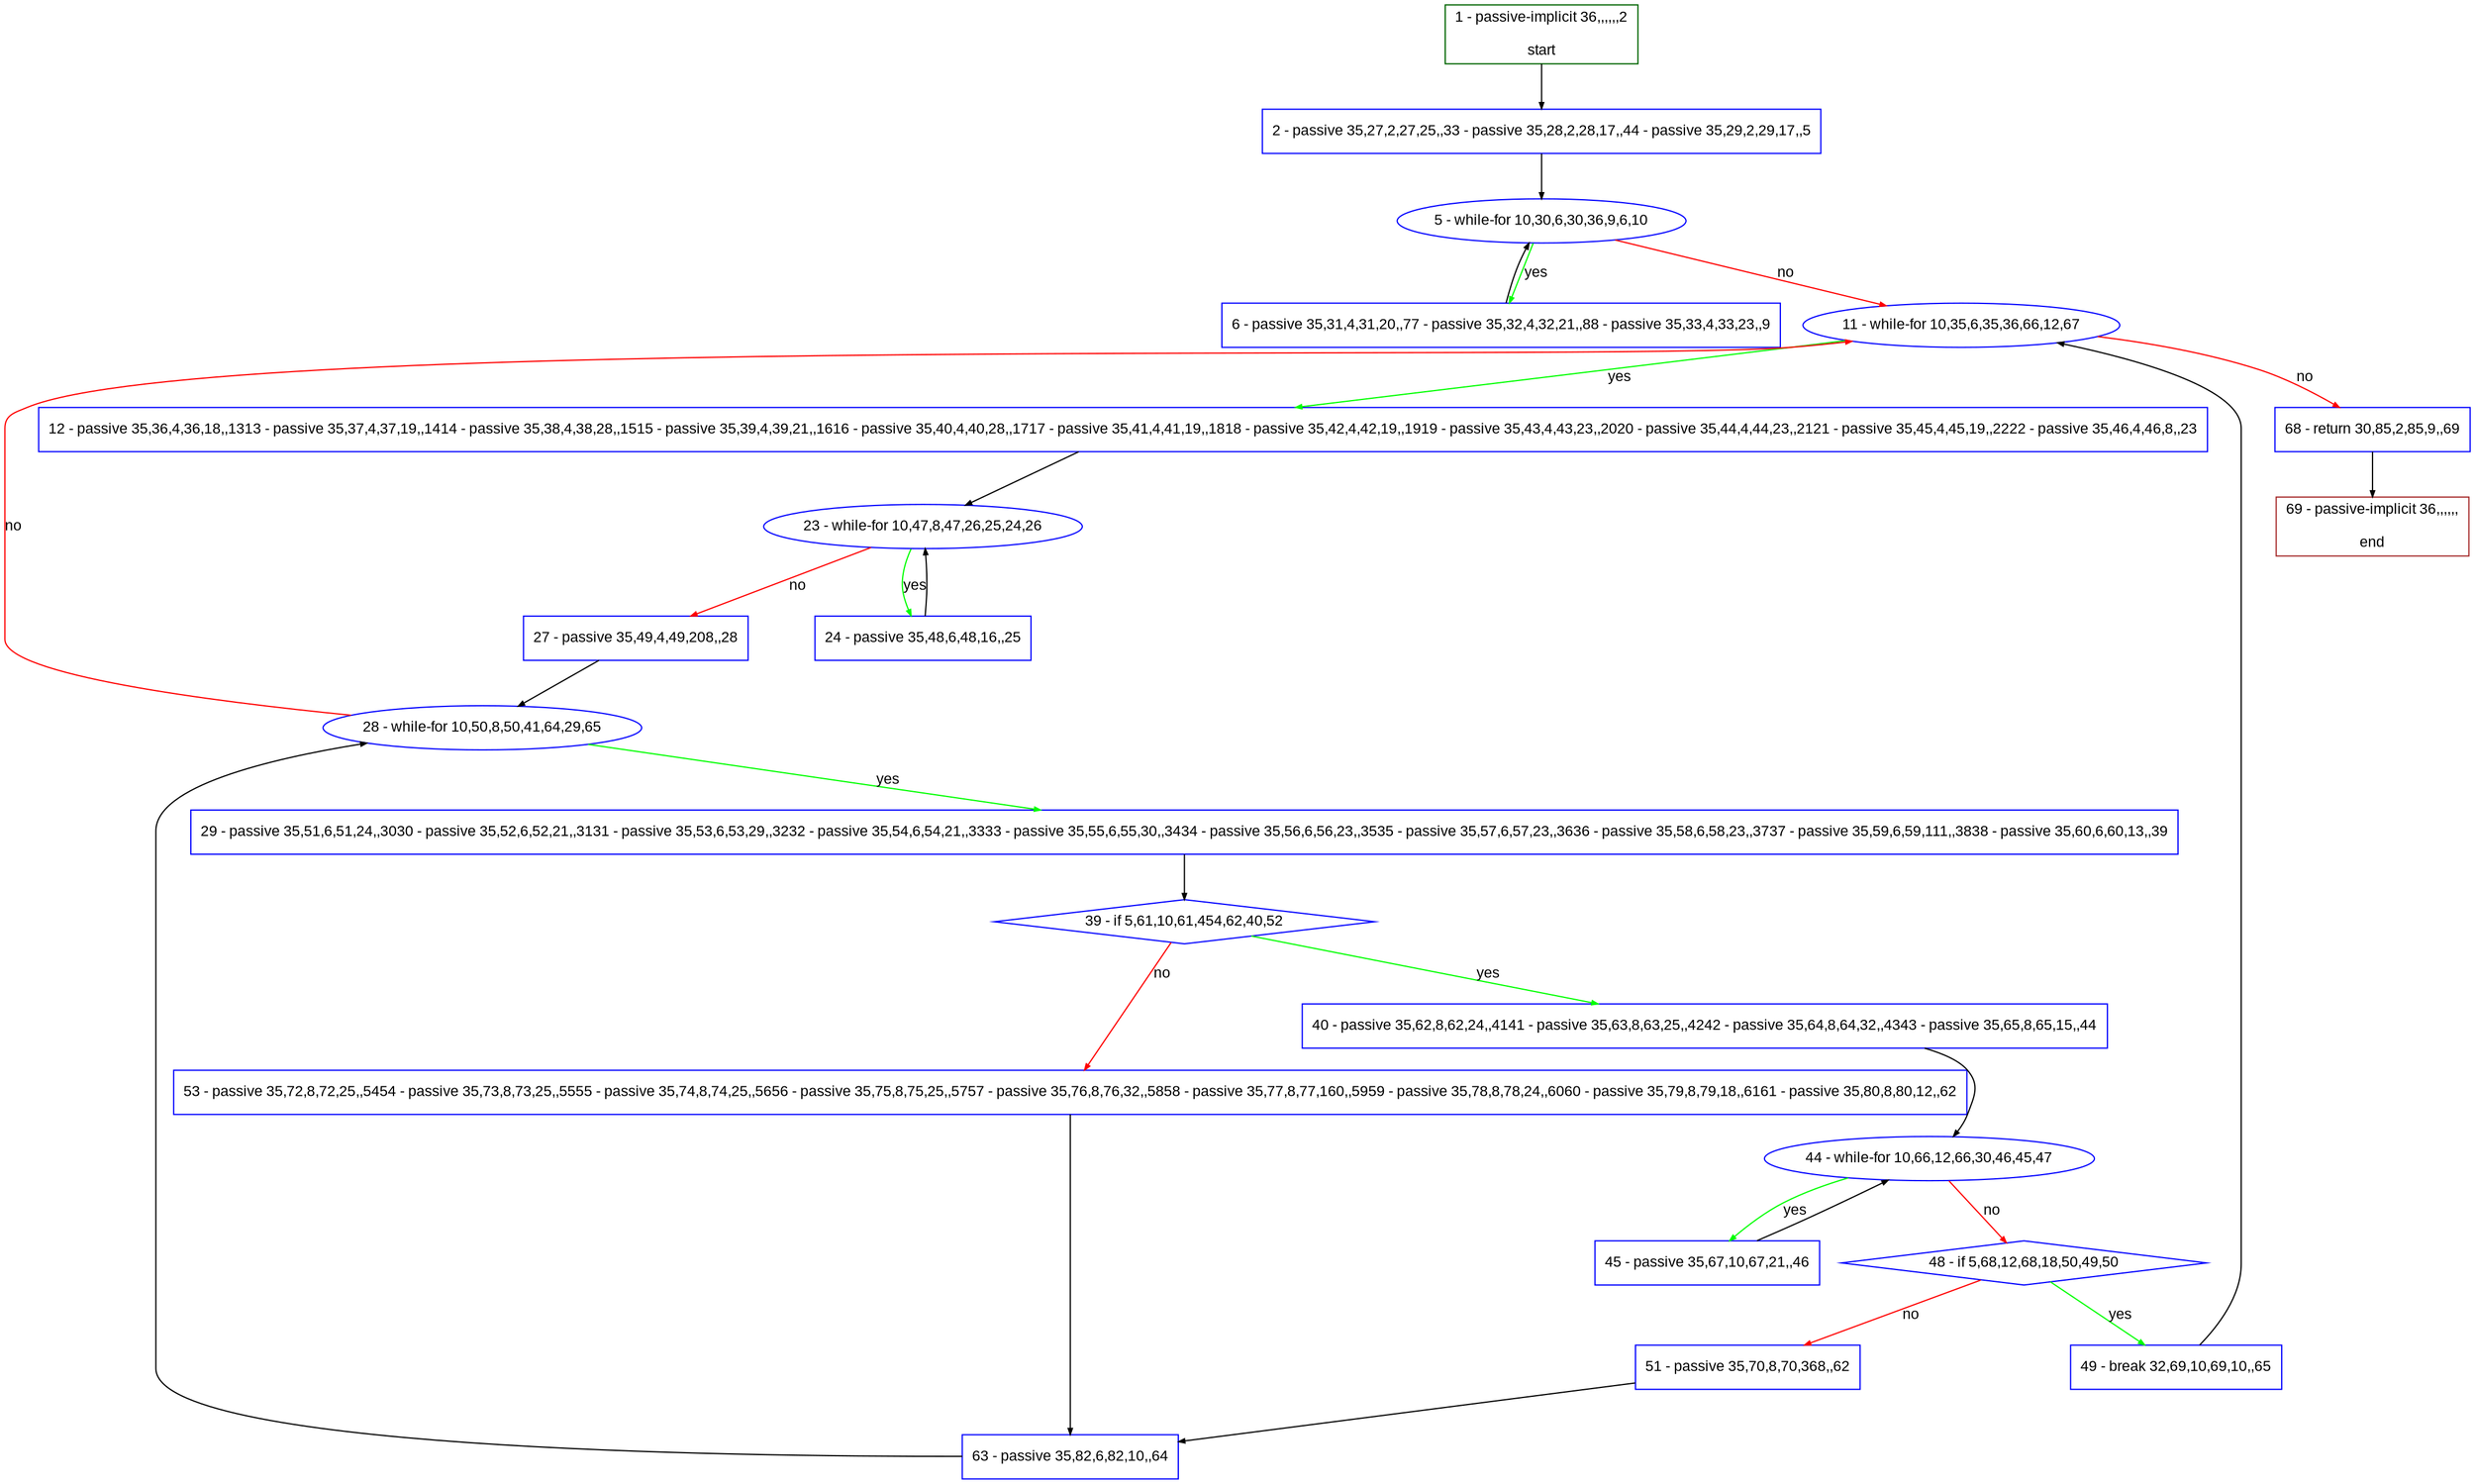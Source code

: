 digraph "" {
  graph [pack="true", label="", fontsize="12", packmode="clust", fontname="Arial", fillcolor="#FFFFCC", bgcolor="white", style="rounded,filled", compound="true"];
  node [node_initialized="no", label="", color="grey", fontsize="12", fillcolor="white", fontname="Arial", style="filled", shape="rectangle", compound="true", fixedsize="false"];
  edge [fontcolor="black", arrowhead="normal", arrowtail="none", arrowsize="0.5", ltail="", label="", color="black", fontsize="12", lhead="", fontname="Arial", dir="forward", compound="true"];
  __N1 [label="2 - passive 35,27,2,27,25,,33 - passive 35,28,2,28,17,,44 - passive 35,29,2,29,17,,5", color="#0000ff", fillcolor="#ffffff", style="filled", shape="box"];
  __N2 [label="1 - passive-implicit 36,,,,,,2\n\nstart", color="#006400", fillcolor="#ffffff", style="filled", shape="box"];
  __N3 [label="5 - while-for 10,30,6,30,36,9,6,10", color="#0000ff", fillcolor="#ffffff", style="filled", shape="oval"];
  __N4 [label="6 - passive 35,31,4,31,20,,77 - passive 35,32,4,32,21,,88 - passive 35,33,4,33,23,,9", color="#0000ff", fillcolor="#ffffff", style="filled", shape="box"];
  __N5 [label="11 - while-for 10,35,6,35,36,66,12,67", color="#0000ff", fillcolor="#ffffff", style="filled", shape="oval"];
  __N6 [label="12 - passive 35,36,4,36,18,,1313 - passive 35,37,4,37,19,,1414 - passive 35,38,4,38,28,,1515 - passive 35,39,4,39,21,,1616 - passive 35,40,4,40,28,,1717 - passive 35,41,4,41,19,,1818 - passive 35,42,4,42,19,,1919 - passive 35,43,4,43,23,,2020 - passive 35,44,4,44,23,,2121 - passive 35,45,4,45,19,,2222 - passive 35,46,4,46,8,,23", color="#0000ff", fillcolor="#ffffff", style="filled", shape="box"];
  __N7 [label="68 - return 30,85,2,85,9,,69", color="#0000ff", fillcolor="#ffffff", style="filled", shape="box"];
  __N8 [label="23 - while-for 10,47,8,47,26,25,24,26", color="#0000ff", fillcolor="#ffffff", style="filled", shape="oval"];
  __N9 [label="24 - passive 35,48,6,48,16,,25", color="#0000ff", fillcolor="#ffffff", style="filled", shape="box"];
  __N10 [label="27 - passive 35,49,4,49,208,,28", color="#0000ff", fillcolor="#ffffff", style="filled", shape="box"];
  __N11 [label="28 - while-for 10,50,8,50,41,64,29,65", color="#0000ff", fillcolor="#ffffff", style="filled", shape="oval"];
  __N12 [label="29 - passive 35,51,6,51,24,,3030 - passive 35,52,6,52,21,,3131 - passive 35,53,6,53,29,,3232 - passive 35,54,6,54,21,,3333 - passive 35,55,6,55,30,,3434 - passive 35,56,6,56,23,,3535 - passive 35,57,6,57,23,,3636 - passive 35,58,6,58,23,,3737 - passive 35,59,6,59,111,,3838 - passive 35,60,6,60,13,,39", color="#0000ff", fillcolor="#ffffff", style="filled", shape="box"];
  __N13 [label="39 - if 5,61,10,61,454,62,40,52", color="#0000ff", fillcolor="#ffffff", style="filled", shape="diamond"];
  __N14 [label="40 - passive 35,62,8,62,24,,4141 - passive 35,63,8,63,25,,4242 - passive 35,64,8,64,32,,4343 - passive 35,65,8,65,15,,44", color="#0000ff", fillcolor="#ffffff", style="filled", shape="box"];
  __N15 [label="53 - passive 35,72,8,72,25,,5454 - passive 35,73,8,73,25,,5555 - passive 35,74,8,74,25,,5656 - passive 35,75,8,75,25,,5757 - passive 35,76,8,76,32,,5858 - passive 35,77,8,77,160,,5959 - passive 35,78,8,78,24,,6060 - passive 35,79,8,79,18,,6161 - passive 35,80,8,80,12,,62", color="#0000ff", fillcolor="#ffffff", style="filled", shape="box"];
  __N16 [label="44 - while-for 10,66,12,66,30,46,45,47", color="#0000ff", fillcolor="#ffffff", style="filled", shape="oval"];
  __N17 [label="45 - passive 35,67,10,67,21,,46", color="#0000ff", fillcolor="#ffffff", style="filled", shape="box"];
  __N18 [label="48 - if 5,68,12,68,18,50,49,50", color="#0000ff", fillcolor="#ffffff", style="filled", shape="diamond"];
  __N19 [label="49 - break 32,69,10,69,10,,65", color="#0000ff", fillcolor="#ffffff", style="filled", shape="box"];
  __N20 [label="51 - passive 35,70,8,70,368,,62", color="#0000ff", fillcolor="#ffffff", style="filled", shape="box"];
  __N21 [label="63 - passive 35,82,6,82,10,,64", color="#0000ff", fillcolor="#ffffff", style="filled", shape="box"];
  __N22 [label="69 - passive-implicit 36,,,,,,\n\nend", color="#a52a2a", fillcolor="#ffffff", style="filled", shape="box"];
  __N2 -> __N1 [arrowhead="normal", arrowtail="none", color="#000000", label="", dir="forward"];
  __N1 -> __N3 [arrowhead="normal", arrowtail="none", color="#000000", label="", dir="forward"];
  __N3 -> __N4 [arrowhead="normal", arrowtail="none", color="#00ff00", label="yes", dir="forward"];
  __N4 -> __N3 [arrowhead="normal", arrowtail="none", color="#000000", label="", dir="forward"];
  __N3 -> __N5 [arrowhead="normal", arrowtail="none", color="#ff0000", label="no", dir="forward"];
  __N5 -> __N6 [arrowhead="normal", arrowtail="none", color="#00ff00", label="yes", dir="forward"];
  __N5 -> __N7 [arrowhead="normal", arrowtail="none", color="#ff0000", label="no", dir="forward"];
  __N6 -> __N8 [arrowhead="normal", arrowtail="none", color="#000000", label="", dir="forward"];
  __N8 -> __N9 [arrowhead="normal", arrowtail="none", color="#00ff00", label="yes", dir="forward"];
  __N9 -> __N8 [arrowhead="normal", arrowtail="none", color="#000000", label="", dir="forward"];
  __N8 -> __N10 [arrowhead="normal", arrowtail="none", color="#ff0000", label="no", dir="forward"];
  __N10 -> __N11 [arrowhead="normal", arrowtail="none", color="#000000", label="", dir="forward"];
  __N11 -> __N5 [arrowhead="normal", arrowtail="none", color="#ff0000", label="no", dir="forward"];
  __N11 -> __N12 [arrowhead="normal", arrowtail="none", color="#00ff00", label="yes", dir="forward"];
  __N12 -> __N13 [arrowhead="normal", arrowtail="none", color="#000000", label="", dir="forward"];
  __N13 -> __N14 [arrowhead="normal", arrowtail="none", color="#00ff00", label="yes", dir="forward"];
  __N13 -> __N15 [arrowhead="normal", arrowtail="none", color="#ff0000", label="no", dir="forward"];
  __N14 -> __N16 [arrowhead="normal", arrowtail="none", color="#000000", label="", dir="forward"];
  __N16 -> __N17 [arrowhead="normal", arrowtail="none", color="#00ff00", label="yes", dir="forward"];
  __N17 -> __N16 [arrowhead="normal", arrowtail="none", color="#000000", label="", dir="forward"];
  __N16 -> __N18 [arrowhead="normal", arrowtail="none", color="#ff0000", label="no", dir="forward"];
  __N18 -> __N19 [arrowhead="normal", arrowtail="none", color="#00ff00", label="yes", dir="forward"];
  __N18 -> __N20 [arrowhead="normal", arrowtail="none", color="#ff0000", label="no", dir="forward"];
  __N19 -> __N5 [arrowhead="normal", arrowtail="none", color="#000000", label="", dir="forward"];
  __N20 -> __N21 [arrowhead="normal", arrowtail="none", color="#000000", label="", dir="forward"];
  __N15 -> __N21 [arrowhead="normal", arrowtail="none", color="#000000", label="", dir="forward"];
  __N21 -> __N11 [arrowhead="normal", arrowtail="none", color="#000000", label="", dir="forward"];
  __N7 -> __N22 [arrowhead="normal", arrowtail="none", color="#000000", label="", dir="forward"];
}
